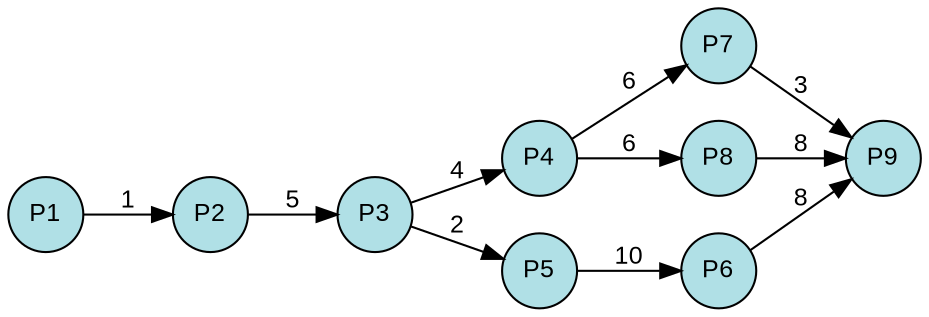 digraph {
  splines=true;
node [margin=0 fontname=arial fontcolor=black fontsize=12 shape=circle width=0.5 fixedsize=true style=filled fillcolor=powderblue]
  1 [label="P1"]
  2 [label="P2"]
  3 [label="P3"]
  4 [label="P4"]
  5 [label="P5"]
  6 [label="P6"]
  7 [label="P7"]
  8 [label="P8"]
  9 [label="P9"]
rankdir=LR
edge [margin=0 fontname=arial fontcolor=black fontsize=12]
	1 -> 2 [label="1"]
	2 -> 3 [label="5"]
	3 -> 4 [label="4"]
	3 -> 5 [label="2"]
	5 -> 6 [label="10"]
	4 -> 7 [label="6"]
	4 -> 8 [label="6"]
	6 -> 9 [label="8"]
	7 -> 9 [label="3"]
	8 -> 9 [label="8"]
	{rank=same  1 }
	{rank=same  2 }
	{rank=same  3 }
	{rank=same  4, 5 }
	{rank=same  6, 7, 8 }
	{rank=same  9 }
} 
